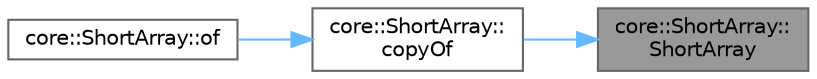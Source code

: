 digraph "core::ShortArray::ShortArray"
{
 // INTERACTIVE_SVG=YES
 // LATEX_PDF_SIZE
  bgcolor="transparent";
  edge [fontname=Helvetica,fontsize=10,labelfontname=Helvetica,labelfontsize=10];
  node [fontname=Helvetica,fontsize=10,shape=box,height=0.2,width=0.4];
  rankdir="RL";
  Node1 [id="Node000001",label="core::ShortArray::\lShortArray",height=0.2,width=0.4,color="gray40", fillcolor="grey60", style="filled", fontcolor="black",tooltip="Construct new ShortArray instance able to contains the given number of values."];
  Node1 -> Node2 [id="edge1_Node000001_Node000002",dir="back",color="steelblue1",style="solid",tooltip=" "];
  Node2 [id="Node000002",label="core::ShortArray::\lcopyOf",height=0.2,width=0.4,color="grey40", fillcolor="white", style="filled",URL="$d7/d12/a00911.html#a581779363d14acbe973cd1923126a57e",tooltip="Obtain newly created ShortArray instance with primitive short array, such as int8_t[],..."];
  Node2 -> Node3 [id="edge2_Node000002_Node000003",dir="back",color="steelblue1",style="solid",tooltip=" "];
  Node3 [id="Node000003",label="core::ShortArray::of",height=0.2,width=0.4,color="grey40", fillcolor="white", style="filled",URL="$d7/d12/a00911.html#abb4a1bf61fb898c7e890f2a36b2d9e73",tooltip="Obtain newly created ShortArray instance with given shorts values or code points."];
}
